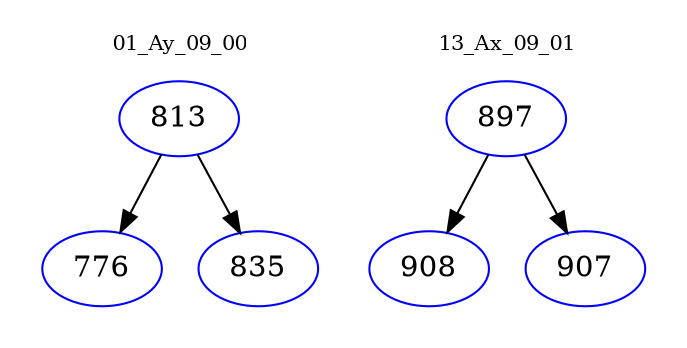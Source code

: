digraph{
subgraph cluster_0 {
color = white
label = "01_Ay_09_00";
fontsize=10;
T0_813 [label="813", color="blue"]
T0_813 -> T0_776 [color="black"]
T0_776 [label="776", color="blue"]
T0_813 -> T0_835 [color="black"]
T0_835 [label="835", color="blue"]
}
subgraph cluster_1 {
color = white
label = "13_Ax_09_01";
fontsize=10;
T1_897 [label="897", color="blue"]
T1_897 -> T1_908 [color="black"]
T1_908 [label="908", color="blue"]
T1_897 -> T1_907 [color="black"]
T1_907 [label="907", color="blue"]
}
}
